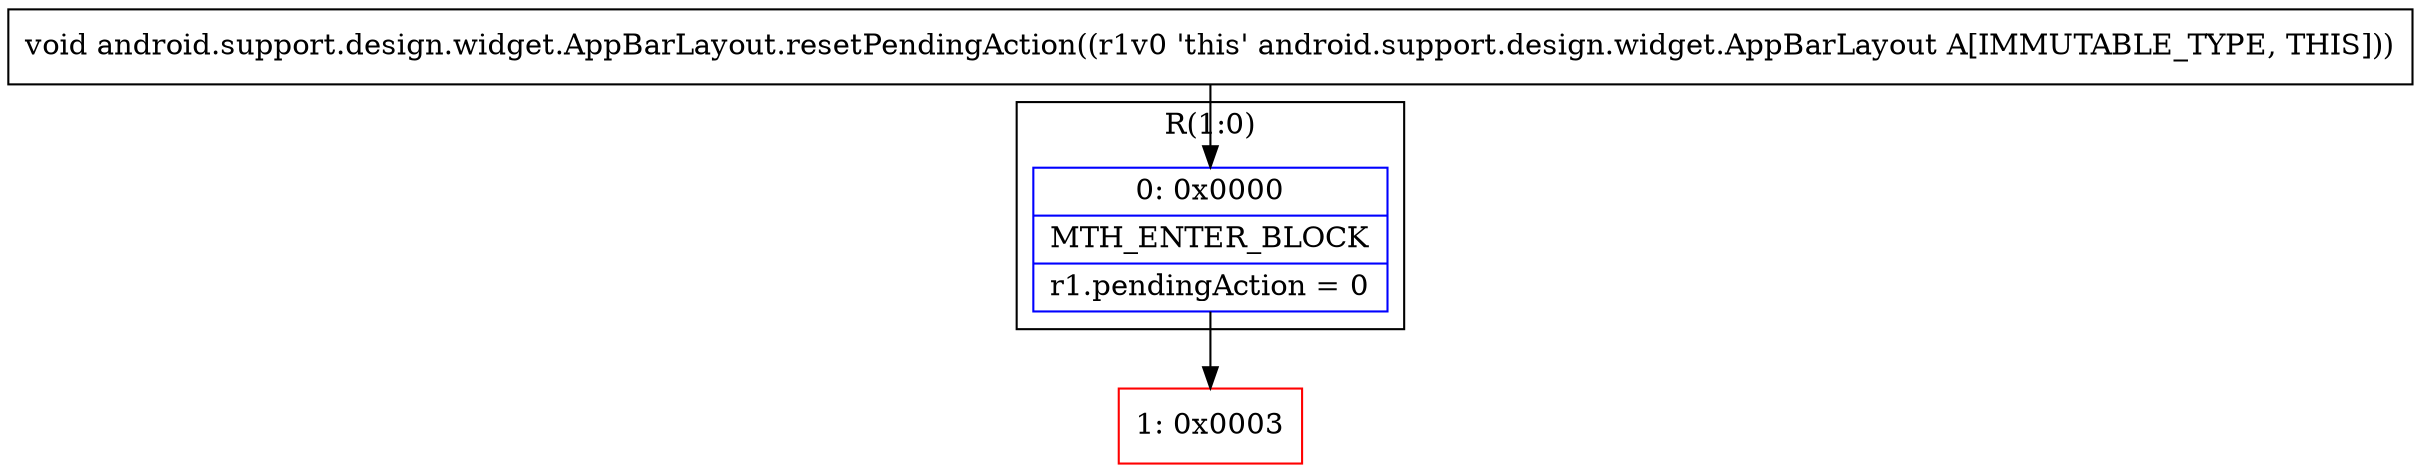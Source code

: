 digraph "CFG forandroid.support.design.widget.AppBarLayout.resetPendingAction()V" {
subgraph cluster_Region_1140988379 {
label = "R(1:0)";
node [shape=record,color=blue];
Node_0 [shape=record,label="{0\:\ 0x0000|MTH_ENTER_BLOCK\l|r1.pendingAction = 0\l}"];
}
Node_1 [shape=record,color=red,label="{1\:\ 0x0003}"];
MethodNode[shape=record,label="{void android.support.design.widget.AppBarLayout.resetPendingAction((r1v0 'this' android.support.design.widget.AppBarLayout A[IMMUTABLE_TYPE, THIS])) }"];
MethodNode -> Node_0;
Node_0 -> Node_1;
}

